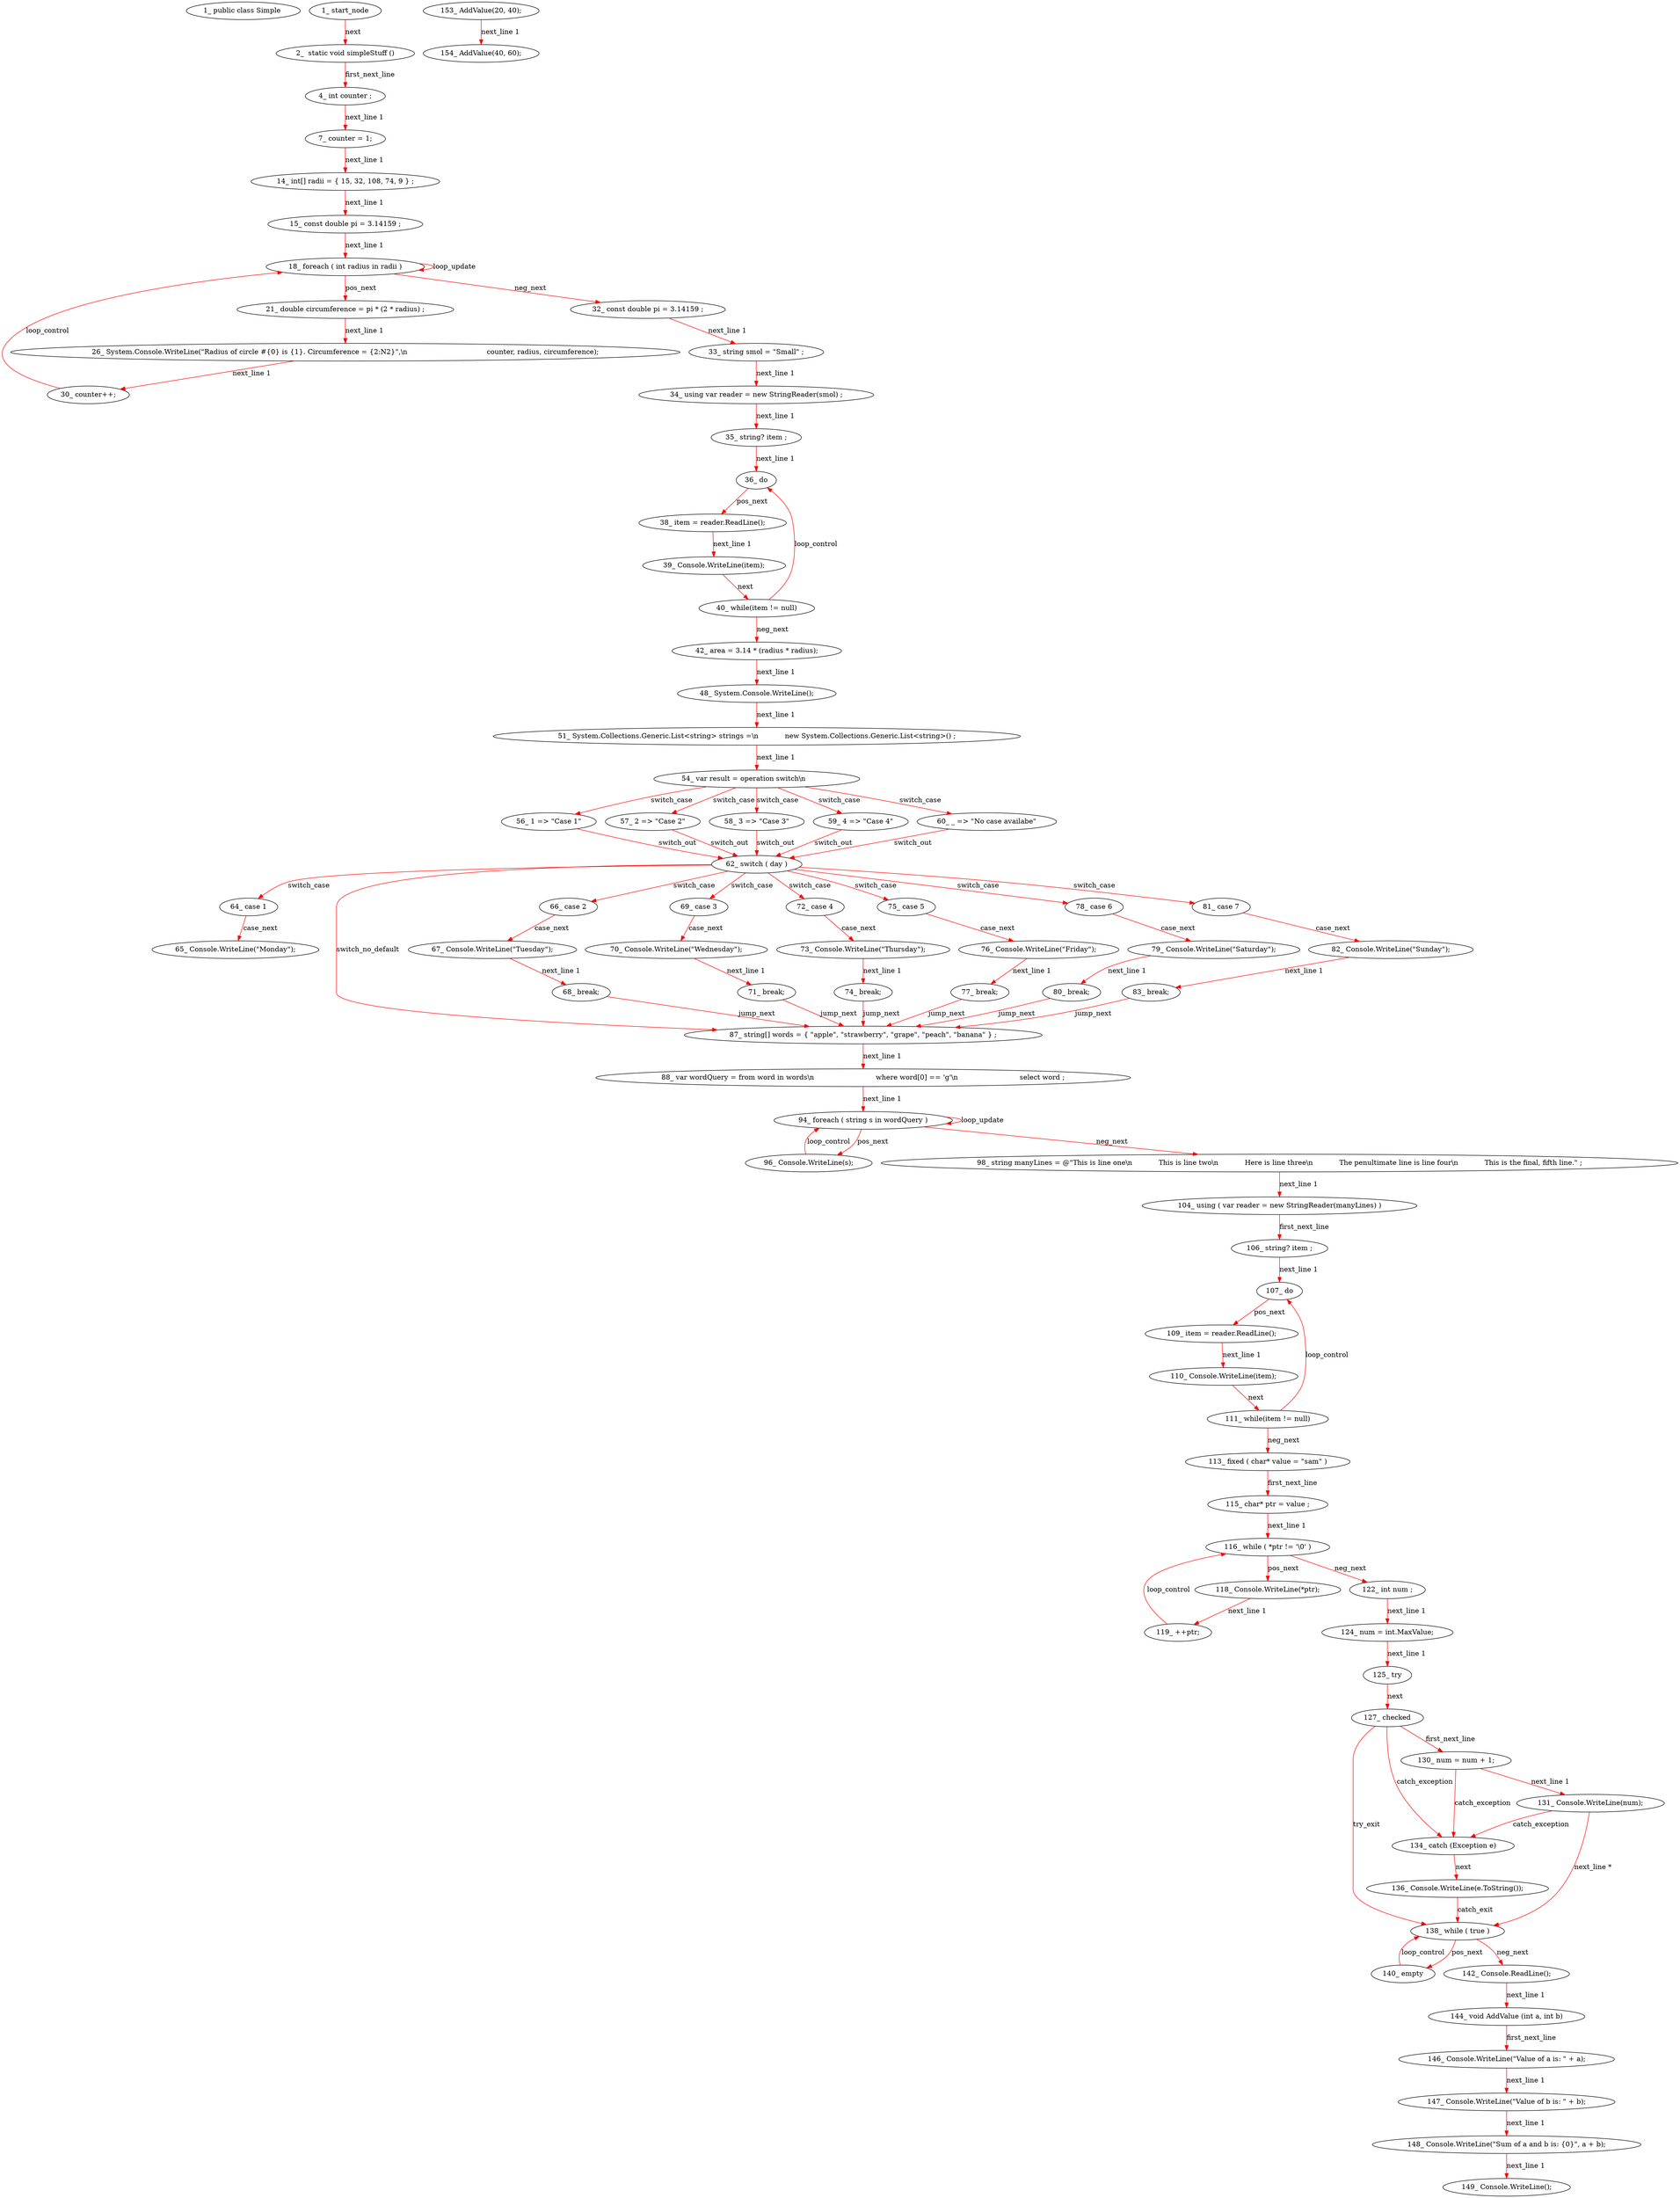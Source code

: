 digraph  {
6 [label="1_\ public\ class\ Simple\ ", type_label=class_declaration];
10 [label="2_\ \ static\ void\ simpleStuff\ \(\)", type_label=method_declaration];
16 [label="4_\ int\ counter\ ;", type_label=local_declaration];
21 [label="7_\ counter\ =\ 1;", type_label=expression_statement];
26 [label="14_\ int\[\]\ radii\ =\ \{\ 15,\ 32,\ 108,\ 74,\ 9\ \}\ ;", type_label=local_declaration];
40 [label="15_\ const\ double\ pi\ =\ 3\.14159\ ;", type_label=local_declaration];
48 [label="18_\ foreach\ \(\ int\ radius\ in\ radii\ \)", type_label=foreach];
53 [label="21_\ double\ circumference\ =\ pi\ \*\ \(2\ \*\ radius\)\ ;", type_label=local_declaration];
65 [label="26_\ System\.Console\.WriteLine\(\"Radius\ of\ circle\ \#\{0\}\ is\ \{1\}\.\ Circumference\ =\ \{2:N2\}\",\\n\ \ \ \ \ \ \ \ \ \ \ \ \ \ \ \ \ \ \ \ \ \ \ \ \ \ \ \ \ \ \ \ \ \ \ \ counter,\ radius,\ circumference\);", type_label=expression_statement];
81 [label="30_\ counter\+\+;", type_label=expression_statement];
84 [label="32_\ const\ double\ pi\ =\ 3\.14159\ ;", type_label=local_declaration];
92 [label="33_\ string\ smol\ =\ \"Small\"\ ;", type_label=local_declaration];
99 [label="34_\ using\ var\ reader\ =\ new\ StringReader\(smol\)\ ;", type_label=local_declaration];
110 [label="35_\ string\?\ item\ ;", type_label=local_declaration];
116 [label="36_\ do", type_label=do];
118 [label="38_\ item\ =\ reader\.ReadLine\(\);", type_label=expression_statement];
127 [label="39_\ Console\.WriteLine\(item\);", type_label=expression_statement];
135 [label="40_\ while\(item\ !=\ null\)", type_label=while];
138 [label="42_\ area\ =\ 3\.14\ \*\ \(radius\ \*\ radius\);", type_label=expression_statement];
148 [label="48_\ System\.Console\.WriteLine\(\);", type_label=expression_statement];
156 [label="51_\ System\.Collections\.Generic\.List<string>\ strings\ =\\n\ \ \ \ \ \ \ \ \ \ \ \ new\ System\.Collections\.Generic\.List<string>\(\)\ ;", type_label=local_declaration];
189 [label="54_\ var\ result\ =\ operation\ switch\\n\ \ \ \ \ \ \ \ \ \ \ \ ", type_label=switch_expression];
191 [label="56_\ 1\ =>\ \"Case\ 1\"", type_label=case_expression];
195 [label="57_\ 2\ =>\ \"Case\ 2\"", type_label=case_expression];
199 [label="58_\ 3\ =>\ \"Case\ 3\"", type_label=case_expression];
203 [label="59_\ 4\ =>\ \"Case\ 4\"", type_label=case_expression];
207 [label="60_\ _\ =>\ \"No\ case\ availabe\"", type_label=case_expression];
210 [label="62_\ switch\ \(\ day\ \)", type_label=switch_statement];
214 [label="64_\ case\ 1", type_label=case];
216 [label="65_\ Console\.WriteLine\(\"Monday\"\);", type_label=expression_statement];
225 [label="66_\ case\ 2", type_label=case];
227 [label="67_\ Console\.WriteLine\(\"Tuesday\"\);", type_label=expression_statement];
235 [label="68_\ break;", type_label=expression_statement];
237 [label="69_\ case\ 3", type_label=case];
239 [label="70_\ Console\.WriteLine\(\"Wednesday\"\);", type_label=expression_statement];
247 [label="71_\ break;", type_label=expression_statement];
249 [label="72_\ case\ 4", type_label=case];
251 [label="73_\ Console\.WriteLine\(\"Thursday\"\);", type_label=expression_statement];
259 [label="74_\ break;", type_label=expression_statement];
261 [label="75_\ case\ 5", type_label=case];
263 [label="76_\ Console\.WriteLine\(\"Friday\"\);", type_label=expression_statement];
271 [label="77_\ break;", type_label=expression_statement];
273 [label="78_\ case\ 6", type_label=case];
275 [label="79_\ Console\.WriteLine\(\"Saturday\"\);", type_label=expression_statement];
283 [label="80_\ break;", type_label=expression_statement];
285 [label="81_\ case\ 7", type_label=case];
287 [label="82_\ Console\.WriteLine\(\"Sunday\"\);", type_label=expression_statement];
295 [label="83_\ break;", type_label=expression_statement];
296 [label="87_\ string\[\]\ words\ =\ \{\ \"apple\",\ \"strawberry\",\ \"grape\",\ \"peach\",\ \"banana\"\ \}\ ;", type_label=local_declaration];
310 [label="88_\ var\ wordQuery\ =\ from\ word\ in\ words\\n\ \ \ \ \ \ \ \ \ \ \ \ \ \ \ \ \ \ \ \ \ \ \ \ \ \ \ \ where\ word\[0\]\ ==\ 'g'\\n\ \ \ \ \ \ \ \ \ \ \ \ \ \ \ \ \ \ \ \ \ \ \ \ \ \ \ \ select\ word\ ;", type_label=local_declaration];
330 [label="94_\ foreach\ \(\ string\ s\ in\ wordQuery\ \)", type_label=foreach];
335 [label="96_\ Console\.WriteLine\(s\);", type_label=expression_statement];
343 [label="98_\ string\ manyLines\ =\ @\"This\ is\ line\ one\\n\ \ \ \ \ \ \ \ \ \ \ \ This\ is\ line\ two\\n\ \ \ \ \ \ \ \ \ \ \ \ Here\ is\ line\ three\\n\ \ \ \ \ \ \ \ \ \ \ \ The\ penultimate\ line\ is\ line\ four\\n\ \ \ \ \ \ \ \ \ \ \ \ This\ is\ the\ final,\ fifth\ line\.\"\ ;", type_label=local_declaration];
350 [label="104_\ using\ \(\ var\ reader\ =\ new\ StringReader\(manyLines\)\ \)", type_label=using];
362 [label="106_\ string\?\ item\ ;", type_label=local_declaration];
368 [label="107_\ do", type_label=do];
370 [label="109_\ item\ =\ reader\.ReadLine\(\);", type_label=expression_statement];
379 [label="110_\ Console\.WriteLine\(item\);", type_label=expression_statement];
387 [label="111_\ while\(item\ !=\ null\)", type_label=while];
390 [label="113_\ fixed\ \(\ char\*\ value\ =\ \"sam\"\ \)", type_label=fixed];
399 [label="115_\ char\*\ ptr\ =\ value\ ;", type_label=local_declaration];
407 [label="116_\ while\ \(\ \*ptr\ !=\ '\\0'\ \)", type_label=while];
414 [label="118_\ Console\.WriteLine\(\*ptr\);", type_label=expression_statement];
423 [label="119_\ \+\+ptr;", type_label=expression_statement];
426 [label="122_\ int\ num\ ;", type_label=local_declaration];
431 [label="124_\ num\ =\ int\.MaxValue;", type_label=expression_statement];
438 [label="125_\ try", type_label=try];
440 [label="127_\ checked", type_label=checked];
442 [label="130_\ num\ =\ num\ \+\ 1;", type_label=expression_statement];
449 [label="131_\ Console\.WriteLine\(num\);", type_label=expression_statement];
457 [label="134_\ catch\ \(Exception\ e\)", type_label=catch];
462 [label="136_\ Console\.WriteLine\(e\.ToString\(\)\);", type_label=expression_statement];
474 [label="138_\ while\ \(\ true\ \)", type_label=while];
477 [label="140_\ empty", type_label=empty];
478 [label="142_\ Console\.ReadLine\(\);", type_label=expression_statement];
484 [label="144_\ void\ AddValue\ \(int\ a,\ int\ b\)", type_label=local_function];
495 [label="146_\ Console\.WriteLine\(\"Value\ of\ a\ is:\ \"\ \+\ a\);", type_label=expression_statement];
505 [label="147_\ Console\.WriteLine\(\"Value\ of\ b\ is:\ \"\ \+\ b\);", type_label=expression_statement];
515 [label="148_\ Console\.WriteLine\(\"Sum\ of\ a\ and\ b\ is:\ \{0\}\",\ a\ \+\ b\);", type_label=expression_statement];
527 [label="149_\ Console\.WriteLine\(\);", type_label=expression_statement];
533 [label="153_\ AddValue\(20,\ 40\);", type_label=expression_statement];
541 [label="154_\ AddValue\(40,\ 60\);", type_label=expression_statement];
1 [label="1_\ start_node", type_label=start];
10 -> 16  [color=red, controlflow_type=first_next_line, edge_type=CFG_edge, key=0, label=first_next_line];
16 -> 21  [color=red, controlflow_type="next_line 1", edge_type=CFG_edge, key=0, label="next_line 1"];
21 -> 26  [color=red, controlflow_type="next_line 1", edge_type=CFG_edge, key=0, label="next_line 1"];
26 -> 40  [color=red, controlflow_type="next_line 1", edge_type=CFG_edge, key=0, label="next_line 1"];
40 -> 48  [color=red, controlflow_type="next_line 1", edge_type=CFG_edge, key=0, label="next_line 1"];
48 -> 53  [color=red, controlflow_type=pos_next, edge_type=CFG_edge, key=0, label=pos_next];
48 -> 84  [color=red, controlflow_type=neg_next, edge_type=CFG_edge, key=0, label=neg_next];
48 -> 48  [color=red, controlflow_type=loop_update, edge_type=CFG_edge, key=0, label=loop_update];
53 -> 65  [color=red, controlflow_type="next_line 1", edge_type=CFG_edge, key=0, label="next_line 1"];
65 -> 81  [color=red, controlflow_type="next_line 1", edge_type=CFG_edge, key=0, label="next_line 1"];
81 -> 48  [color=red, controlflow_type=loop_control, edge_type=CFG_edge, key=0, label=loop_control];
84 -> 92  [color=red, controlflow_type="next_line 1", edge_type=CFG_edge, key=0, label="next_line 1"];
92 -> 99  [color=red, controlflow_type="next_line 1", edge_type=CFG_edge, key=0, label="next_line 1"];
99 -> 110  [color=red, controlflow_type="next_line 1", edge_type=CFG_edge, key=0, label="next_line 1"];
110 -> 116  [color=red, controlflow_type="next_line 1", edge_type=CFG_edge, key=0, label="next_line 1"];
116 -> 118  [color=red, controlflow_type=pos_next, edge_type=CFG_edge, key=0, label=pos_next];
118 -> 127  [color=red, controlflow_type="next_line 1", edge_type=CFG_edge, key=0, label="next_line 1"];
127 -> 135  [color=red, controlflow_type=next, edge_type=CFG_edge, key=0, label=next];
135 -> 116  [color=red, controlflow_type=loop_control, edge_type=CFG_edge, key=0, label=loop_control];
135 -> 138  [color=red, controlflow_type=neg_next, edge_type=CFG_edge, key=0, label=neg_next];
138 -> 148  [color=red, controlflow_type="next_line 1", edge_type=CFG_edge, key=0, label="next_line 1"];
148 -> 156  [color=red, controlflow_type="next_line 1", edge_type=CFG_edge, key=0, label="next_line 1"];
156 -> 189  [color=red, controlflow_type="next_line 1", edge_type=CFG_edge, key=0, label="next_line 1"];
189 -> 191  [color=red, controlflow_type=switch_case, edge_type=CFG_edge, key=0, label=switch_case];
189 -> 195  [color=red, controlflow_type=switch_case, edge_type=CFG_edge, key=0, label=switch_case];
189 -> 199  [color=red, controlflow_type=switch_case, edge_type=CFG_edge, key=0, label=switch_case];
189 -> 203  [color=red, controlflow_type=switch_case, edge_type=CFG_edge, key=0, label=switch_case];
189 -> 207  [color=red, controlflow_type=switch_case, edge_type=CFG_edge, key=0, label=switch_case];
191 -> 210  [color=red, controlflow_type=switch_out, edge_type=CFG_edge, key=0, label=switch_out];
195 -> 210  [color=red, controlflow_type=switch_out, edge_type=CFG_edge, key=0, label=switch_out];
199 -> 210  [color=red, controlflow_type=switch_out, edge_type=CFG_edge, key=0, label=switch_out];
203 -> 210  [color=red, controlflow_type=switch_out, edge_type=CFG_edge, key=0, label=switch_out];
207 -> 210  [color=red, controlflow_type=switch_out, edge_type=CFG_edge, key=0, label=switch_out];
210 -> 296  [color=red, controlflow_type=switch_no_default, edge_type=CFG_edge, key=0, label=switch_no_default];
210 -> 214  [color=red, controlflow_type=switch_case, edge_type=CFG_edge, key=0, label=switch_case];
210 -> 225  [color=red, controlflow_type=switch_case, edge_type=CFG_edge, key=0, label=switch_case];
210 -> 237  [color=red, controlflow_type=switch_case, edge_type=CFG_edge, key=0, label=switch_case];
210 -> 249  [color=red, controlflow_type=switch_case, edge_type=CFG_edge, key=0, label=switch_case];
210 -> 261  [color=red, controlflow_type=switch_case, edge_type=CFG_edge, key=0, label=switch_case];
210 -> 273  [color=red, controlflow_type=switch_case, edge_type=CFG_edge, key=0, label=switch_case];
210 -> 285  [color=red, controlflow_type=switch_case, edge_type=CFG_edge, key=0, label=switch_case];
214 -> 216  [color=red, controlflow_type=case_next, edge_type=CFG_edge, key=0, label=case_next];
225 -> 227  [color=red, controlflow_type=case_next, edge_type=CFG_edge, key=0, label=case_next];
227 -> 235  [color=red, controlflow_type="next_line 1", edge_type=CFG_edge, key=0, label="next_line 1"];
235 -> 296  [color=red, controlflow_type=jump_next, edge_type=CFG_edge, key=0, label=jump_next];
237 -> 239  [color=red, controlflow_type=case_next, edge_type=CFG_edge, key=0, label=case_next];
239 -> 247  [color=red, controlflow_type="next_line 1", edge_type=CFG_edge, key=0, label="next_line 1"];
247 -> 296  [color=red, controlflow_type=jump_next, edge_type=CFG_edge, key=0, label=jump_next];
249 -> 251  [color=red, controlflow_type=case_next, edge_type=CFG_edge, key=0, label=case_next];
251 -> 259  [color=red, controlflow_type="next_line 1", edge_type=CFG_edge, key=0, label="next_line 1"];
259 -> 296  [color=red, controlflow_type=jump_next, edge_type=CFG_edge, key=0, label=jump_next];
261 -> 263  [color=red, controlflow_type=case_next, edge_type=CFG_edge, key=0, label=case_next];
263 -> 271  [color=red, controlflow_type="next_line 1", edge_type=CFG_edge, key=0, label="next_line 1"];
271 -> 296  [color=red, controlflow_type=jump_next, edge_type=CFG_edge, key=0, label=jump_next];
273 -> 275  [color=red, controlflow_type=case_next, edge_type=CFG_edge, key=0, label=case_next];
275 -> 283  [color=red, controlflow_type="next_line 1", edge_type=CFG_edge, key=0, label="next_line 1"];
283 -> 296  [color=red, controlflow_type=jump_next, edge_type=CFG_edge, key=0, label=jump_next];
285 -> 287  [color=red, controlflow_type=case_next, edge_type=CFG_edge, key=0, label=case_next];
287 -> 295  [color=red, controlflow_type="next_line 1", edge_type=CFG_edge, key=0, label="next_line 1"];
295 -> 296  [color=red, controlflow_type=jump_next, edge_type=CFG_edge, key=0, label=jump_next];
296 -> 310  [color=red, controlflow_type="next_line 1", edge_type=CFG_edge, key=0, label="next_line 1"];
310 -> 330  [color=red, controlflow_type="next_line 1", edge_type=CFG_edge, key=0, label="next_line 1"];
330 -> 335  [color=red, controlflow_type=pos_next, edge_type=CFG_edge, key=0, label=pos_next];
330 -> 343  [color=red, controlflow_type=neg_next, edge_type=CFG_edge, key=0, label=neg_next];
330 -> 330  [color=red, controlflow_type=loop_update, edge_type=CFG_edge, key=0, label=loop_update];
335 -> 330  [color=red, controlflow_type=loop_control, edge_type=CFG_edge, key=0, label=loop_control];
343 -> 350  [color=red, controlflow_type="next_line 1", edge_type=CFG_edge, key=0, label="next_line 1"];
350 -> 362  [color=red, controlflow_type=first_next_line, edge_type=CFG_edge, key=0, label=first_next_line];
362 -> 368  [color=red, controlflow_type="next_line 1", edge_type=CFG_edge, key=0, label="next_line 1"];
368 -> 370  [color=red, controlflow_type=pos_next, edge_type=CFG_edge, key=0, label=pos_next];
370 -> 379  [color=red, controlflow_type="next_line 1", edge_type=CFG_edge, key=0, label="next_line 1"];
379 -> 387  [color=red, controlflow_type=next, edge_type=CFG_edge, key=0, label=next];
387 -> 368  [color=red, controlflow_type=loop_control, edge_type=CFG_edge, key=0, label=loop_control];
387 -> 390  [color=red, controlflow_type=neg_next, edge_type=CFG_edge, key=0, label=neg_next];
390 -> 399  [color=red, controlflow_type=first_next_line, edge_type=CFG_edge, key=0, label=first_next_line];
399 -> 407  [color=red, controlflow_type="next_line 1", edge_type=CFG_edge, key=0, label="next_line 1"];
407 -> 414  [color=red, controlflow_type=pos_next, edge_type=CFG_edge, key=0, label=pos_next];
407 -> 426  [color=red, controlflow_type=neg_next, edge_type=CFG_edge, key=0, label=neg_next];
414 -> 423  [color=red, controlflow_type="next_line 1", edge_type=CFG_edge, key=0, label="next_line 1"];
423 -> 407  [color=red, controlflow_type=loop_control, edge_type=CFG_edge, key=0, label=loop_control];
426 -> 431  [color=red, controlflow_type="next_line 1", edge_type=CFG_edge, key=0, label="next_line 1"];
431 -> 438  [color=red, controlflow_type="next_line 1", edge_type=CFG_edge, key=0, label="next_line 1"];
438 -> 440  [color=red, controlflow_type=next, edge_type=CFG_edge, key=0, label=next];
440 -> 457  [color=red, controlflow_type=catch_exception, edge_type=CFG_edge, key=0, label=catch_exception];
440 -> 474  [color=red, controlflow_type=try_exit, edge_type=CFG_edge, key=0, label=try_exit];
440 -> 442  [color=red, controlflow_type=first_next_line, edge_type=CFG_edge, key=0, label=first_next_line];
442 -> 449  [color=red, controlflow_type="next_line 1", edge_type=CFG_edge, key=0, label="next_line 1"];
442 -> 457  [color=red, controlflow_type=catch_exception, edge_type=CFG_edge, key=0, label=catch_exception];
449 -> 457  [color=red, controlflow_type=catch_exception, edge_type=CFG_edge, key=0, label=catch_exception];
449 -> 474  [color=red, controlflow_type="next_line *", edge_type=CFG_edge, key=0, label="next_line *"];
457 -> 462  [color=red, controlflow_type=next, edge_type=CFG_edge, key=0, label=next];
462 -> 474  [color=red, controlflow_type=catch_exit, edge_type=CFG_edge, key=0, label=catch_exit];
474 -> 477  [color=red, controlflow_type=pos_next, edge_type=CFG_edge, key=0, label=pos_next];
474 -> 478  [color=red, controlflow_type=neg_next, edge_type=CFG_edge, key=0, label=neg_next];
477 -> 474  [color=red, controlflow_type=loop_control, edge_type=CFG_edge, key=0, label=loop_control];
478 -> 484  [color=red, controlflow_type="next_line 1", edge_type=CFG_edge, key=0, label="next_line 1"];
484 -> 495  [color=red, controlflow_type=first_next_line, edge_type=CFG_edge, key=0, label=first_next_line];
495 -> 505  [color=red, controlflow_type="next_line 1", edge_type=CFG_edge, key=0, label="next_line 1"];
505 -> 515  [color=red, controlflow_type="next_line 1", edge_type=CFG_edge, key=0, label="next_line 1"];
515 -> 527  [color=red, controlflow_type="next_line 1", edge_type=CFG_edge, key=0, label="next_line 1"];
533 -> 541  [color=red, controlflow_type="next_line 1", edge_type=CFG_edge, key=0, label="next_line 1"];
1 -> 10  [color=red, controlflow_type=next, edge_type=CFG_edge, key=0, label=next];
}
